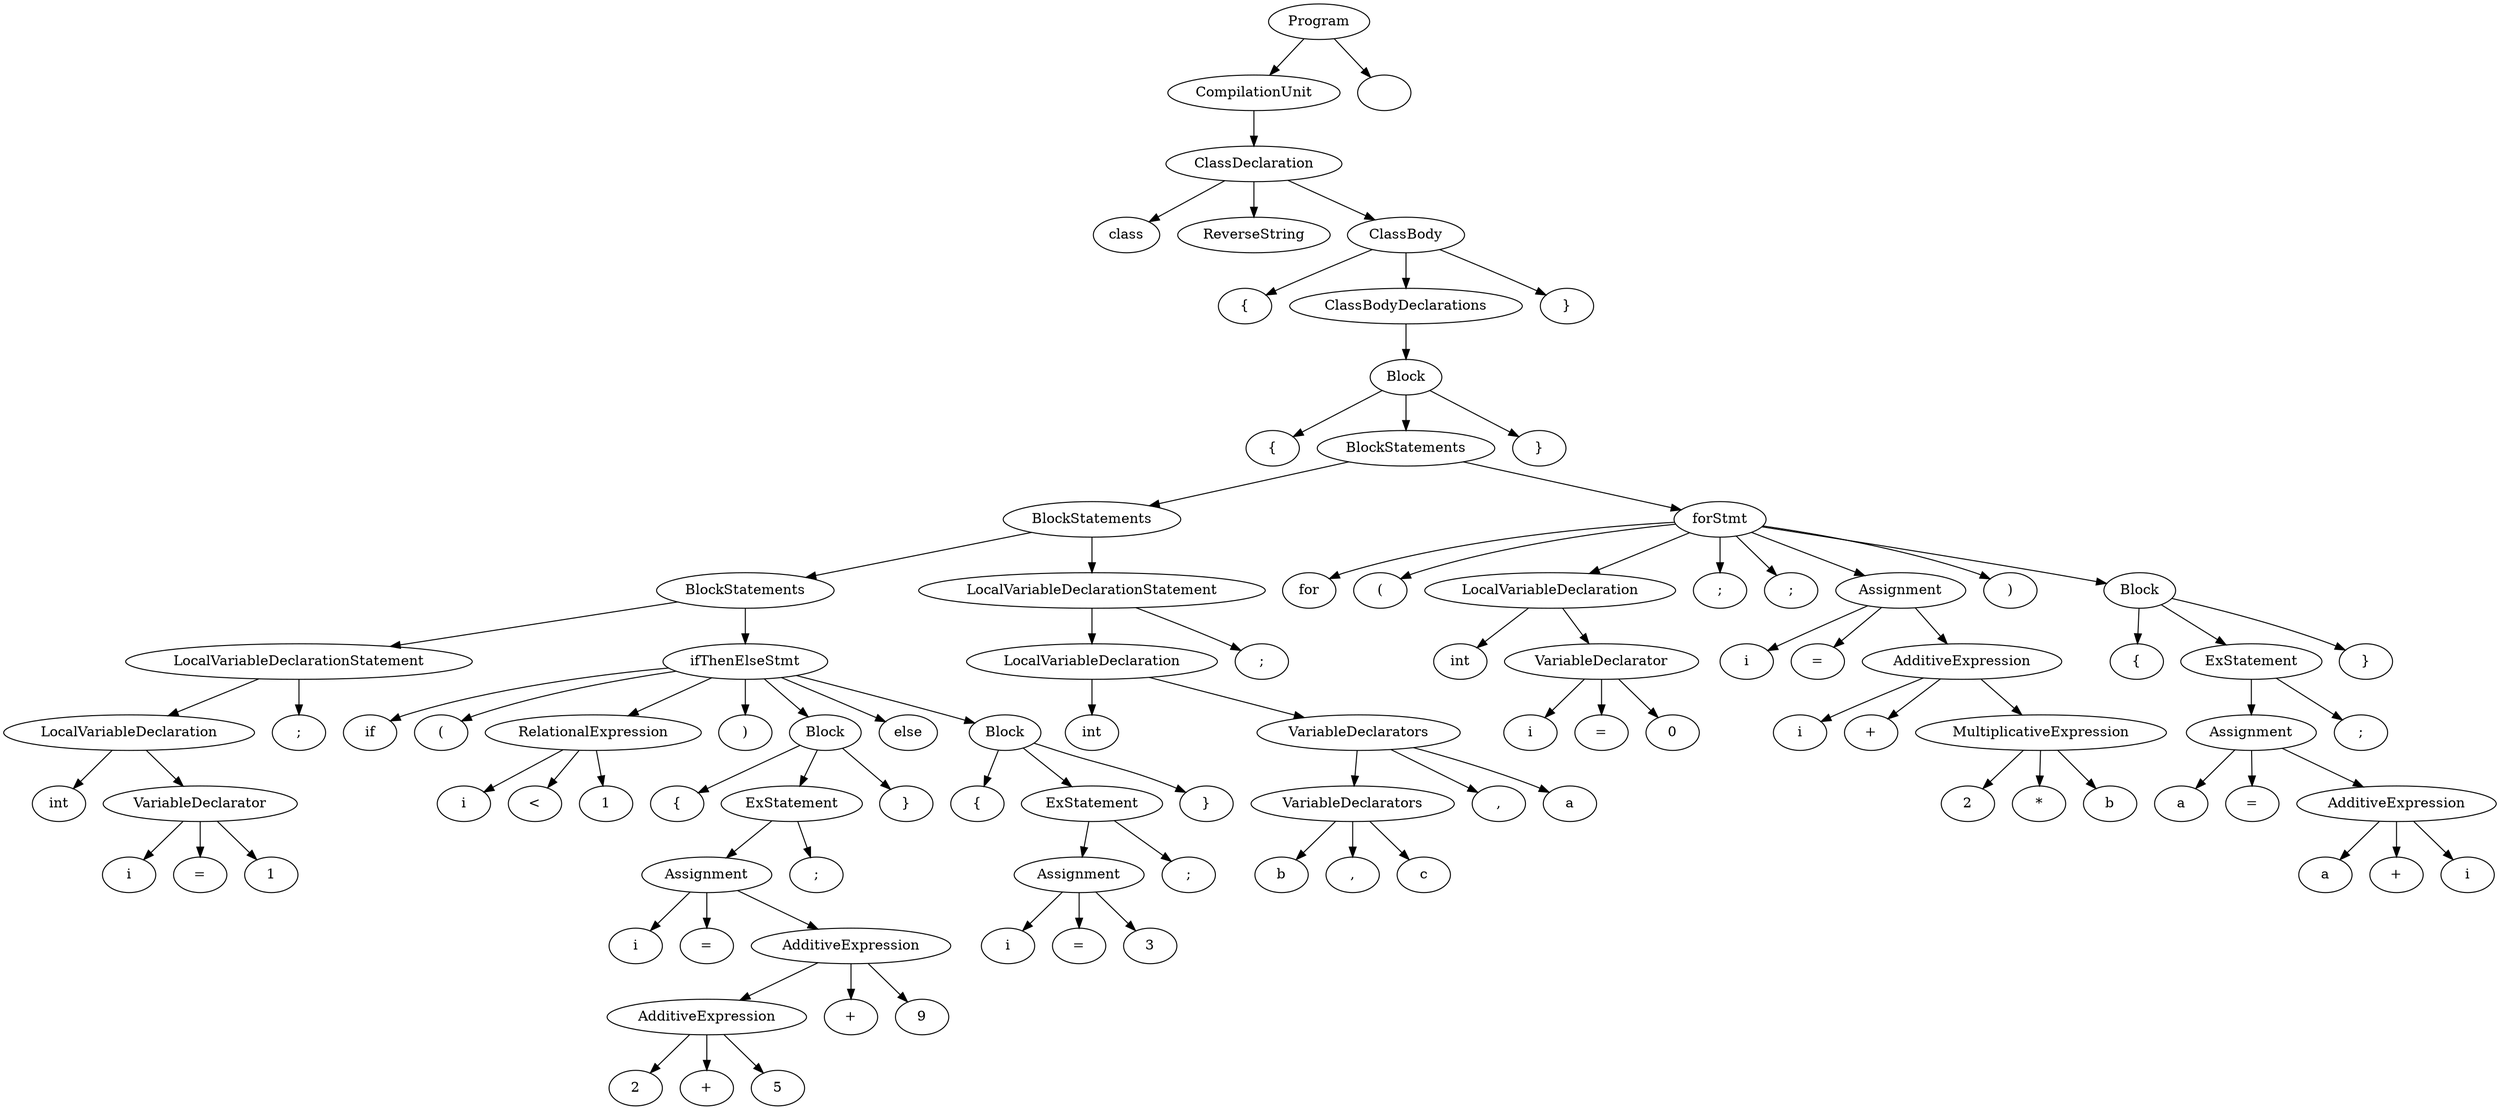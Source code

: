 digraph G {
n1 [label="class"]
n2 [label="ReverseString"]
n3 [label="{"]
n4 [label="{"]
n5 [label="int"]
n6 [label="i"]
n7 [label="="]
n8 [label="1"]
n9 [label="VariableDeclarator"]
n9->n8;
n9->n7;
n9->n6;
n10 [label="LocalVariableDeclaration"]
n10->n9;
n10->n5;
n11 [label=";"]
n12 [label="LocalVariableDeclarationStatement"]
n12->n11;
n12->n10;
n13 [label="if"]
n14 [label="("]
n15 [label="i"]
n16 [label="<"]
n17 [label="1"]
n18 [label="RelationalExpression"]
n18->n17;
n18->n16;
n18->n15;
n19 [label=")"]
n20 [label="{"]
n21 [label="i"]
n22 [label="="]
n23 [label="2"]
n24 [label="+"]
n25 [label="5"]
n26 [label="AdditiveExpression"]
n26->n25;
n26->n24;
n26->n23;
n27 [label="+"]
n28 [label="9"]
n29 [label="AdditiveExpression"]
n29->n28;
n29->n27;
n29->n26;
n30 [label="Assignment"]
n30->n29;
n30->n22;
n30->n21;
n31 [label=";"]
n32 [label="ExStatement"]
n32->n31;
n32->n30;
n33 [label="}"]
n34 [label="Block"]
n34->n33;
n34->n32;
n34->n20;
n35 [label="else"]
n36 [label="{"]
n37 [label="i"]
n38 [label="="]
n39 [label="3"]
n40 [label="Assignment"]
n40->n39;
n40->n38;
n40->n37;
n41 [label=";"]
n42 [label="ExStatement"]
n42->n41;
n42->n40;
n43 [label="}"]
n44 [label="Block"]
n44->n43;
n44->n42;
n44->n36;
n45 [label="ifThenElseStmt"]
n45->n44;
n45->n35;
n45->n34;
n45->n19;
n45->n18;
n45->n14;
n45->n13;
n46 [label="BlockStatements"]
n46->n45;
n46->n12;
n47 [label="int"]
n48 [label="b"]
n49 [label=","]
n50 [label="c"]
n51 [label="VariableDeclarators"]
n51->n50;
n51->n49;
n51->n48;
n52 [label=","]
n53 [label="a"]
n54 [label="VariableDeclarators"]
n54->n53;
n54->n52;
n54->n51;
n55 [label="LocalVariableDeclaration"]
n55->n54;
n55->n47;
n56 [label=";"]
n57 [label="LocalVariableDeclarationStatement"]
n57->n56;
n57->n55;
n58 [label="BlockStatements"]
n58->n57;
n58->n46;
n59 [label="for"]
n60 [label="("]
n61 [label="int"]
n62 [label="i"]
n63 [label="="]
n64 [label="0"]
n65 [label="VariableDeclarator"]
n65->n64;
n65->n63;
n65->n62;
n66 [label="LocalVariableDeclaration"]
n66->n65;
n66->n61;
n67 [label=";"]
n68 [label=";"]
n69 [label="i"]
n70 [label="="]
n71 [label="i"]
n72 [label="+"]
n73 [label="2"]
n74 [label="*"]
n75 [label="b"]
n76 [label="MultiplicativeExpression"]
n76->n75;
n76->n74;
n76->n73;
n77 [label="AdditiveExpression"]
n77->n76;
n77->n72;
n77->n71;
n78 [label="Assignment"]
n78->n77;
n78->n70;
n78->n69;
n79 [label=")"]
n80 [label="{"]
n81 [label="a"]
n82 [label="="]
n83 [label="a"]
n84 [label="+"]
n85 [label="i"]
n86 [label="AdditiveExpression"]
n86->n85;
n86->n84;
n86->n83;
n87 [label="Assignment"]
n87->n86;
n87->n82;
n87->n81;
n88 [label=";"]
n89 [label="ExStatement"]
n89->n88;
n89->n87;
n90 [label="}"]
n91 [label="Block"]
n91->n90;
n91->n89;
n91->n80;
n92 [label="forStmt"]
n92->n91;
n92->n79;
n92->n78;
n92->n68;
n92->n67;
n92->n66;
n92->n60;
n92->n59;
n93 [label="BlockStatements"]
n93->n92;
n93->n58;
n94 [label="}"]
n95 [label="Block"]
n95->n94;
n95->n93;
n95->n4;
n96 [label="ClassBodyDeclarations"]
n96->n95;
n97 [label="}"]
n98 [label="ClassBody"]
n98->n97;
n98->n96;
n98->n3;
n99 [label="ClassDeclaration"]
n99->n98;
n99->n2;
n99->n1;
n100 [label="CompilationUnit"]
n100->n99;
n101 [label="Program"]
n101->n102;
n101->n100;
n102 [label=""]
}
